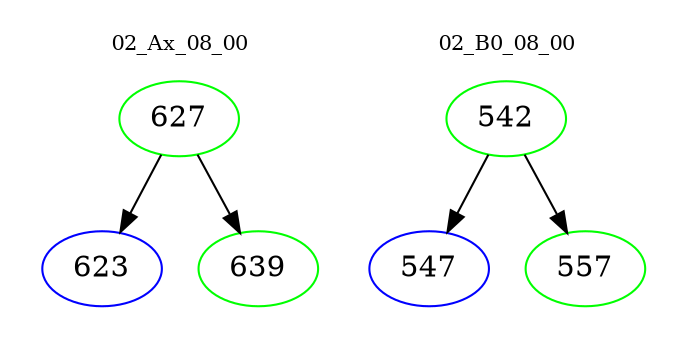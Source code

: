 digraph{
subgraph cluster_0 {
color = white
label = "02_Ax_08_00";
fontsize=10;
T0_627 [label="627", color="green"]
T0_627 -> T0_623 [color="black"]
T0_623 [label="623", color="blue"]
T0_627 -> T0_639 [color="black"]
T0_639 [label="639", color="green"]
}
subgraph cluster_1 {
color = white
label = "02_B0_08_00";
fontsize=10;
T1_542 [label="542", color="green"]
T1_542 -> T1_547 [color="black"]
T1_547 [label="547", color="blue"]
T1_542 -> T1_557 [color="black"]
T1_557 [label="557", color="green"]
}
}
